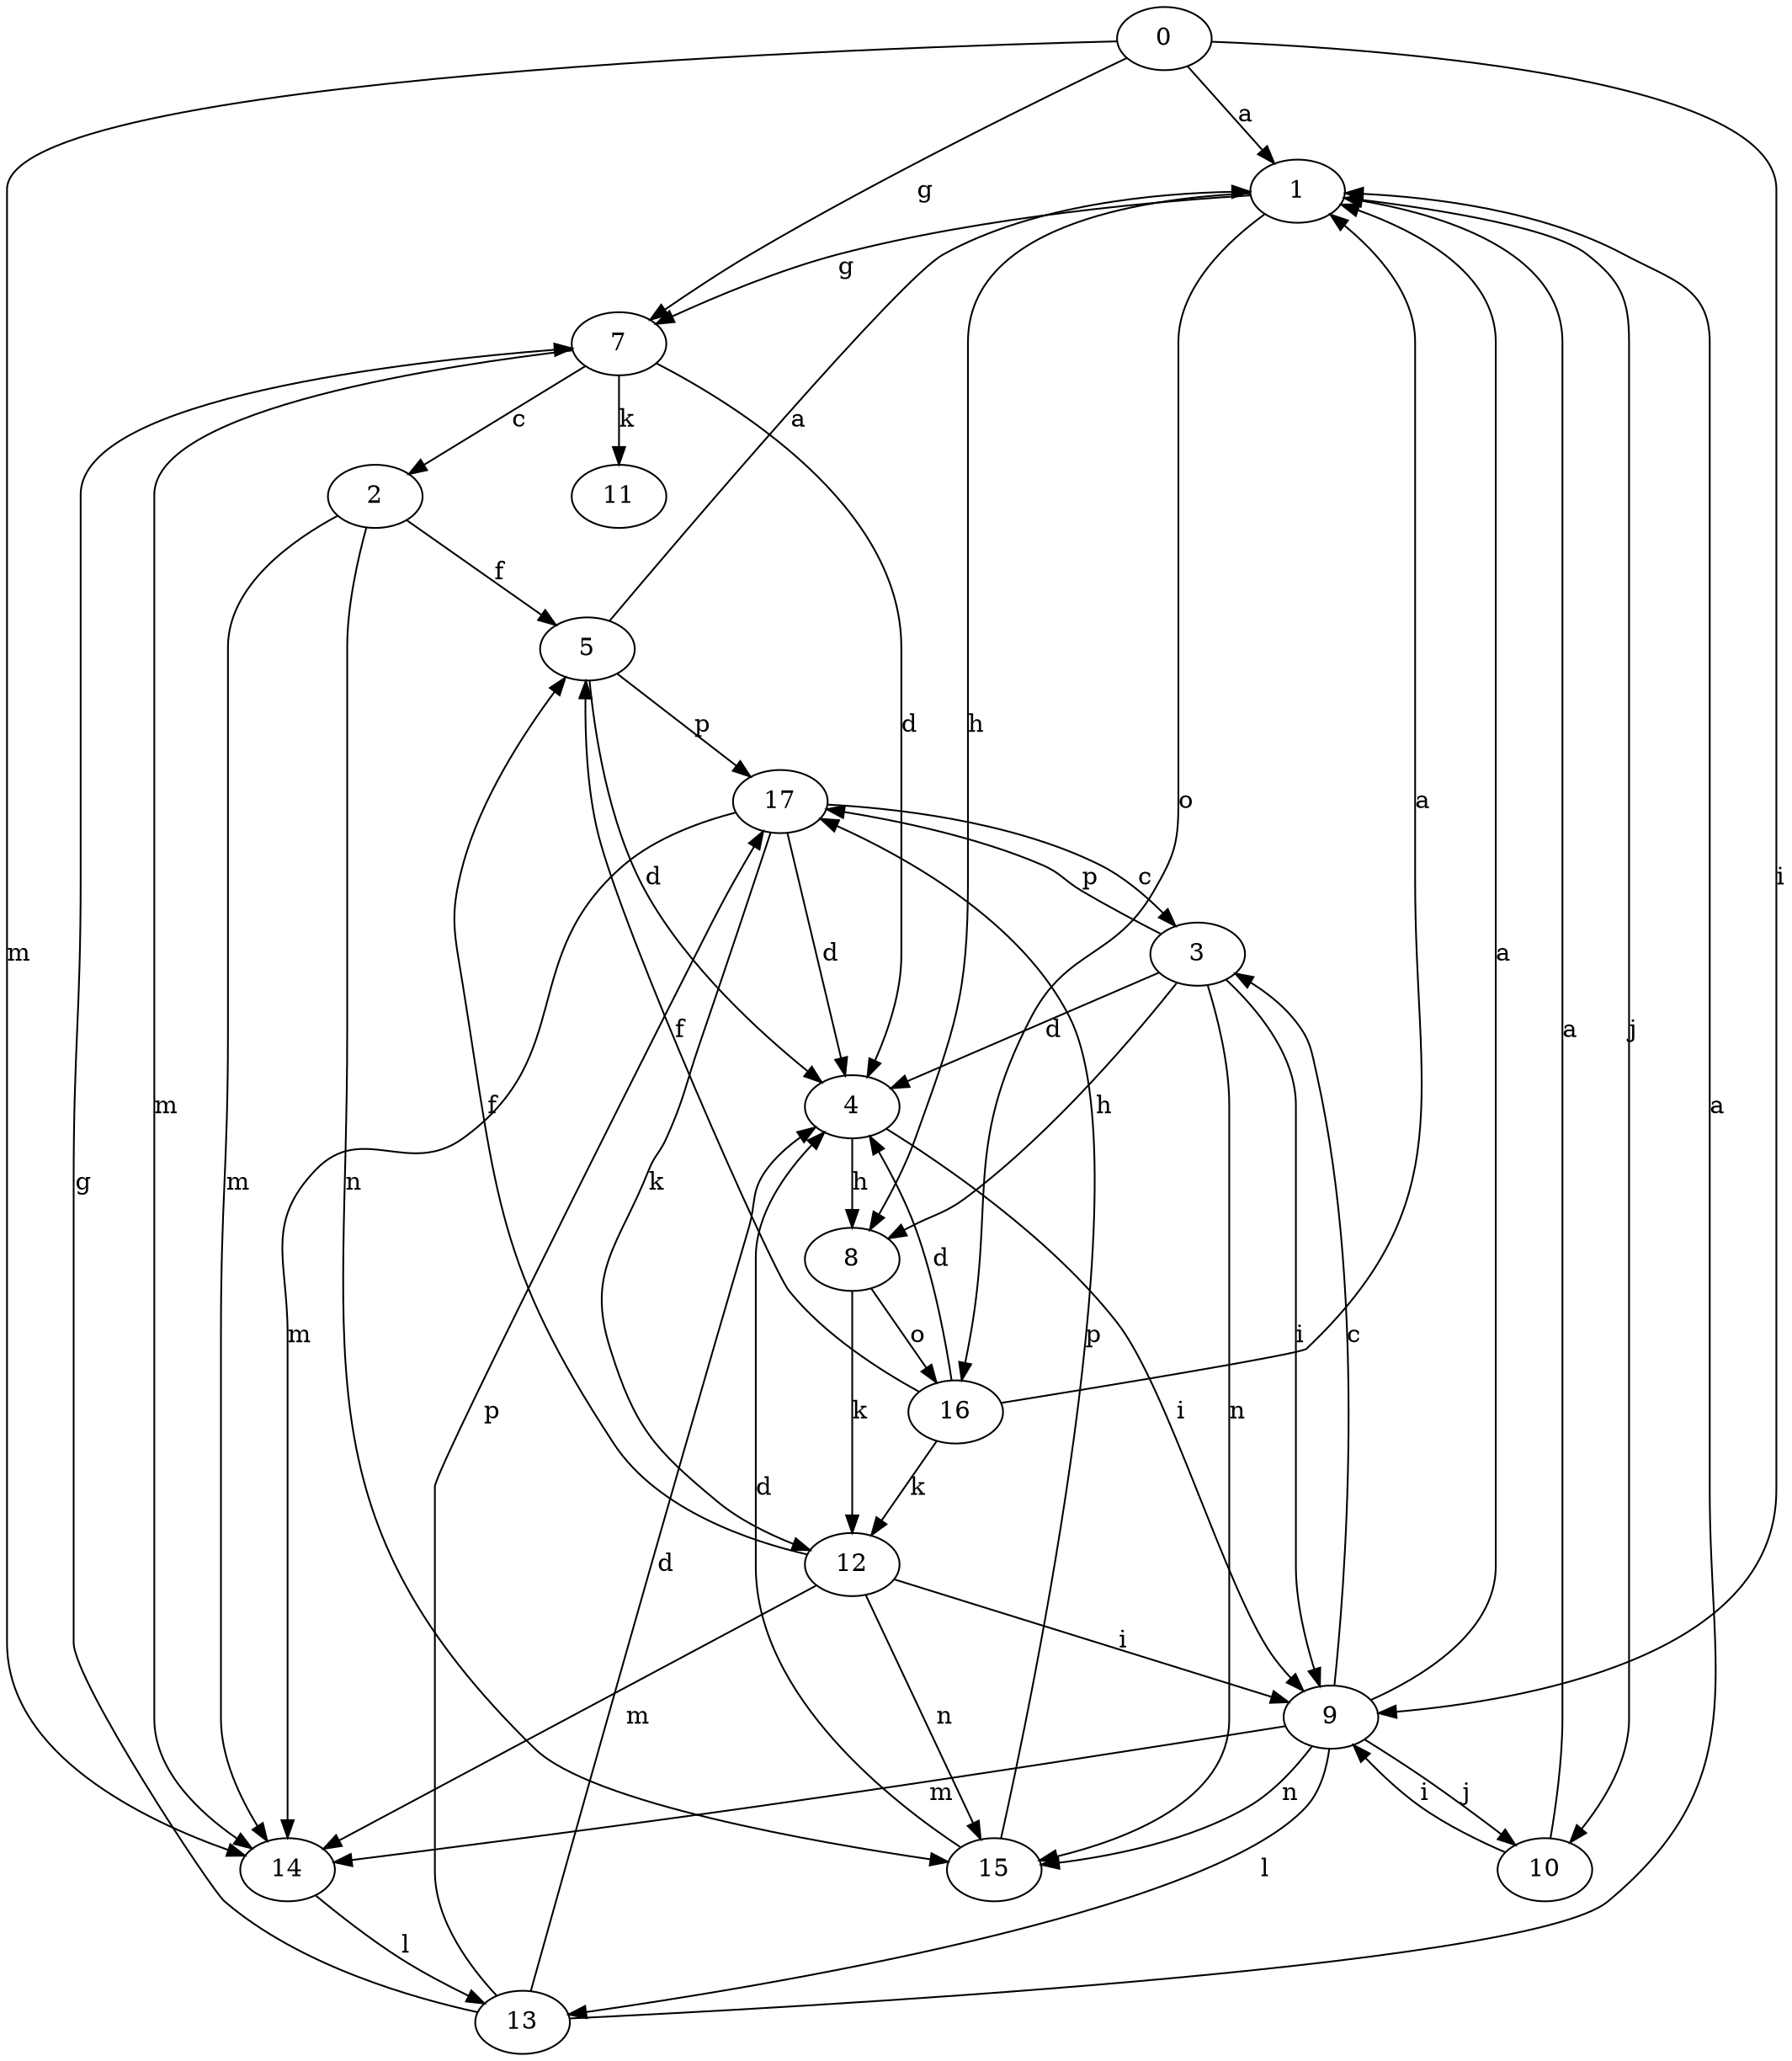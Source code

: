 strict digraph  {
0;
1;
2;
3;
4;
5;
7;
8;
9;
10;
11;
12;
13;
14;
15;
16;
17;
0 -> 1  [label=a];
0 -> 7  [label=g];
0 -> 9  [label=i];
0 -> 14  [label=m];
1 -> 7  [label=g];
1 -> 8  [label=h];
1 -> 10  [label=j];
1 -> 16  [label=o];
2 -> 5  [label=f];
2 -> 14  [label=m];
2 -> 15  [label=n];
3 -> 4  [label=d];
3 -> 8  [label=h];
3 -> 9  [label=i];
3 -> 15  [label=n];
3 -> 17  [label=p];
4 -> 8  [label=h];
4 -> 9  [label=i];
5 -> 1  [label=a];
5 -> 4  [label=d];
5 -> 17  [label=p];
7 -> 2  [label=c];
7 -> 4  [label=d];
7 -> 11  [label=k];
7 -> 14  [label=m];
8 -> 12  [label=k];
8 -> 16  [label=o];
9 -> 1  [label=a];
9 -> 3  [label=c];
9 -> 10  [label=j];
9 -> 13  [label=l];
9 -> 14  [label=m];
9 -> 15  [label=n];
10 -> 1  [label=a];
10 -> 9  [label=i];
12 -> 5  [label=f];
12 -> 9  [label=i];
12 -> 14  [label=m];
12 -> 15  [label=n];
13 -> 1  [label=a];
13 -> 4  [label=d];
13 -> 7  [label=g];
13 -> 17  [label=p];
14 -> 13  [label=l];
15 -> 4  [label=d];
15 -> 17  [label=p];
16 -> 1  [label=a];
16 -> 4  [label=d];
16 -> 5  [label=f];
16 -> 12  [label=k];
17 -> 3  [label=c];
17 -> 4  [label=d];
17 -> 12  [label=k];
17 -> 14  [label=m];
}
